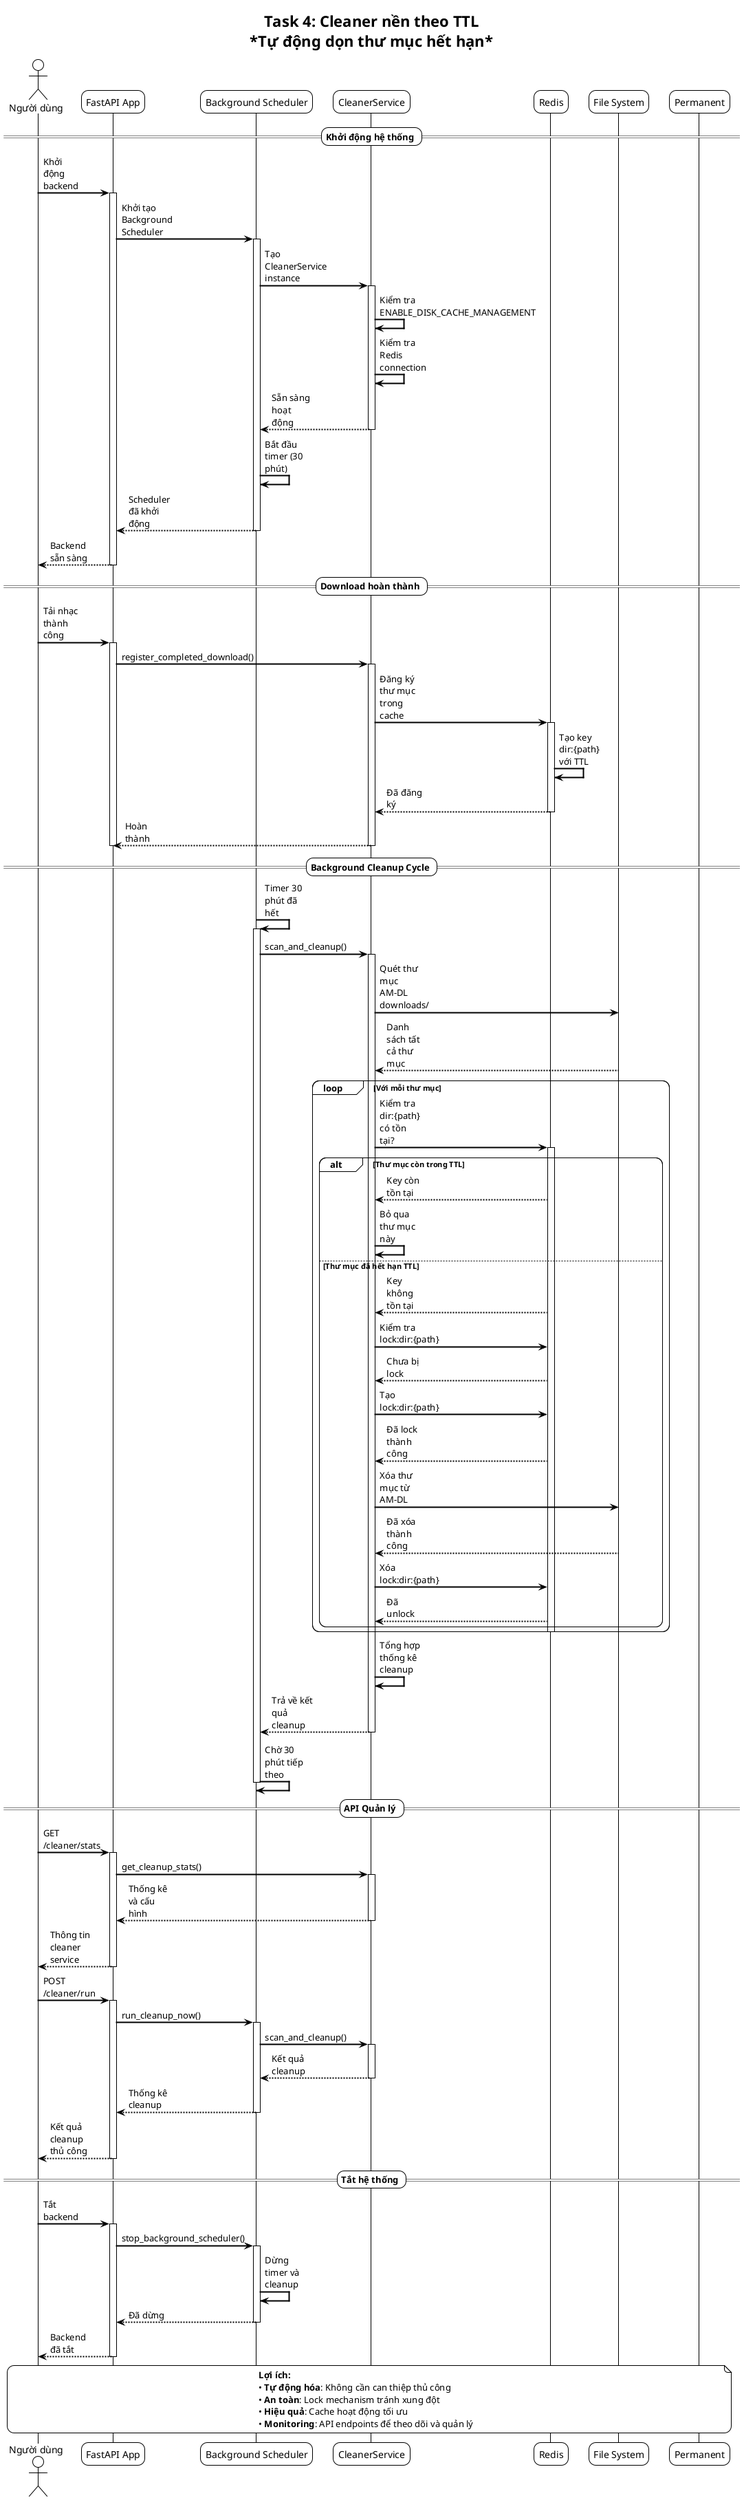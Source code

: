 @startuml Task 4: Cleaner nền theo TTL - Sequence Diagram

!theme plain
skinparam backgroundColor #FFFFFF
skinparam sequenceArrowThickness 2
skinparam roundcorner 20
skinparam maxmessagesize 60

title **Task 4: Cleaner nền theo TTL**\n*Tự động dọn thư mục hết hạn*

actor "Người dùng" as User
participant "FastAPI App" as App
participant "Background Scheduler" as Scheduler
participant "CleanerService" as Cleaner
participant "Redis" as Redis
participant "File System" as FS

== **Khởi động hệ thống** ==

User -> App: Khởi động backend
activate App

App -> Scheduler: Khởi tạo Background Scheduler
activate Scheduler

Scheduler -> Cleaner: Tạo CleanerService instance
activate Cleaner

Cleaner -> Cleaner: Kiểm tra ENABLE_DISK_CACHE_MANAGEMENT
Cleaner -> Cleaner: Kiểm tra Redis connection
Cleaner --> Scheduler: Sẵn sàng hoạt động
deactivate Cleaner

Scheduler -> Scheduler: Bắt đầu timer (30 phút)
Scheduler --> App: Scheduler đã khởi động
deactivate Scheduler

App --> User: Backend sẵn sàng
deactivate App

== **Download hoàn thành** ==

User -> App: Tải nhạc thành công
activate App

App -> Cleaner: register_completed_download()
activate Cleaner


Cleaner -> Redis: Đăng ký thư mục trong cache
activate Redis
Redis -> Redis: Tạo key dir:{path} với TTL
Redis --> Cleaner: Đã đăng ký
deactivate Redis

Cleaner --> App: Hoàn thành
deactivate Cleaner
deactivate App

== **Background Cleanup Cycle** ==

Scheduler -> Scheduler: Timer 30 phút đã hết
activate Scheduler

Scheduler -> Cleaner: scan_and_cleanup()
activate Cleaner

Cleaner -> FS: Quét thư mục AM-DL downloads/
FS --> Cleaner: Danh sách tất cả thư mục

loop **Với mỗi thư mục**
    Cleaner -> Redis: Kiểm tra dir:{path} có tồn tại?
    activate Redis
    
    alt **Thư mục còn trong TTL**
        Redis --> Cleaner: Key còn tồn tại
        Cleaner -> Cleaner: Bỏ qua thư mục này
    else **Thư mục đã hết hạn TTL**
        Redis --> Cleaner: Key không tồn tại
        
        Cleaner -> Redis: Kiểm tra lock:dir:{path}
        Redis --> Cleaner: Chưa bị lock
        
        Cleaner -> Redis: Tạo lock:dir:{path}
        Redis --> Cleaner: Đã lock thành công
        
        
        Cleaner -> FS: Xóa thư mục từ AM-DL
        FS --> Cleaner: Đã xóa thành công
        
        Cleaner -> Redis: Xóa lock:dir:{path}
        Redis --> Cleaner: Đã unlock
    end
    deactivate Redis
end

Cleaner -> Cleaner: Tổng hợp thống kê cleanup
Cleaner --> Scheduler: Trả về kết quả cleanup
deactivate Cleaner

Scheduler -> Scheduler: Chờ 30 phút tiếp theo
deactivate Scheduler

== **API Quản lý** ==

User -> App: GET /cleaner/stats
activate App

App -> Cleaner: get_cleanup_stats()
activate Cleaner
Cleaner --> App: Thống kê và cấu hình
deactivate Cleaner
App --> User: Thông tin cleaner service
deactivate App

User -> App: POST /cleaner/run
activate App

App -> Scheduler: run_cleanup_now()
activate Scheduler

Scheduler -> Cleaner: scan_and_cleanup()
activate Cleaner
Cleaner --> Scheduler: Kết quả cleanup
deactivate Cleaner

Scheduler --> App: Thống kê cleanup
deactivate Scheduler
App --> User: Kết quả cleanup thủ công
deactivate App

== **Tắt hệ thống** ==

User -> App: Tắt backend
activate App

App -> Scheduler: stop_background_scheduler()
activate Scheduler

Scheduler -> Scheduler: Dừng timer và cleanup
Scheduler --> App: Đã dừng
deactivate Scheduler

App --> User: Backend đã tắt
deactivate App

note over User, Permanent
**Lợi ích:**
• **Tự động hóa**: Không cần can thiệp thủ công
• **An toàn**: Lock mechanism tránh xung đột
• **Hiệu quả**: Cache hoạt động tối ưu
• **Monitoring**: API endpoints để theo dõi và quản lý
end note

@enduml
